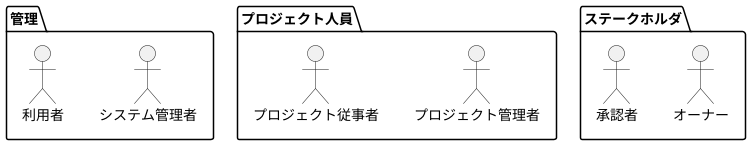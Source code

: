 @startuml "アクター"

package PK_01 as "管理" {
    actor AC_0101 as "システム管理者"
    actor AC_0102 as "利用者"
}

package PK_02 as "プロジェクト人員" {
    actor AC_0201 as "プロジェクト管理者"
    actor AC_0202 as "プロジェクト従事者"
}

package PK_03 as "ステークホルダ" {
    actor AC_0301 as "オーナー"
    actor AC_0302 as "承認者"
}

@enduml